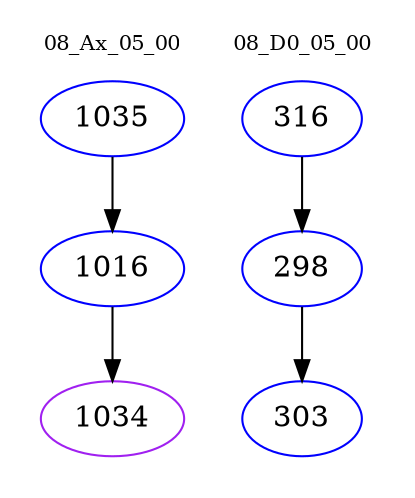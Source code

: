 digraph{
subgraph cluster_0 {
color = white
label = "08_Ax_05_00";
fontsize=10;
T0_1035 [label="1035", color="blue"]
T0_1035 -> T0_1016 [color="black"]
T0_1016 [label="1016", color="blue"]
T0_1016 -> T0_1034 [color="black"]
T0_1034 [label="1034", color="purple"]
}
subgraph cluster_1 {
color = white
label = "08_D0_05_00";
fontsize=10;
T1_316 [label="316", color="blue"]
T1_316 -> T1_298 [color="black"]
T1_298 [label="298", color="blue"]
T1_298 -> T1_303 [color="black"]
T1_303 [label="303", color="blue"]
}
}

